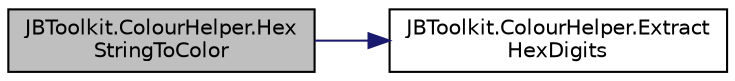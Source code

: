 digraph "JBToolkit.ColourHelper.HexStringToColor"
{
 // LATEX_PDF_SIZE
  edge [fontname="Helvetica",fontsize="10",labelfontname="Helvetica",labelfontsize="10"];
  node [fontname="Helvetica",fontsize="10",shape=record];
  rankdir="LR";
  Node1 [label="JBToolkit.ColourHelper.Hex\lStringToColor",height=0.2,width=0.4,color="black", fillcolor="grey75", style="filled", fontcolor="black",tooltip="Color hex to System.Drawing.Color"];
  Node1 -> Node2 [color="midnightblue",fontsize="10",style="solid",fontname="Helvetica"];
  Node2 [label="JBToolkit.ColourHelper.Extract\lHexDigits",height=0.2,width=0.4,color="black", fillcolor="white", style="filled",URL="$d8/d62/class_j_b_toolkit_1_1_colour_helper.html#a62df29d9c1e844544f26ae211f9995a2",tooltip="Extract the hex color digits from a string"];
}
